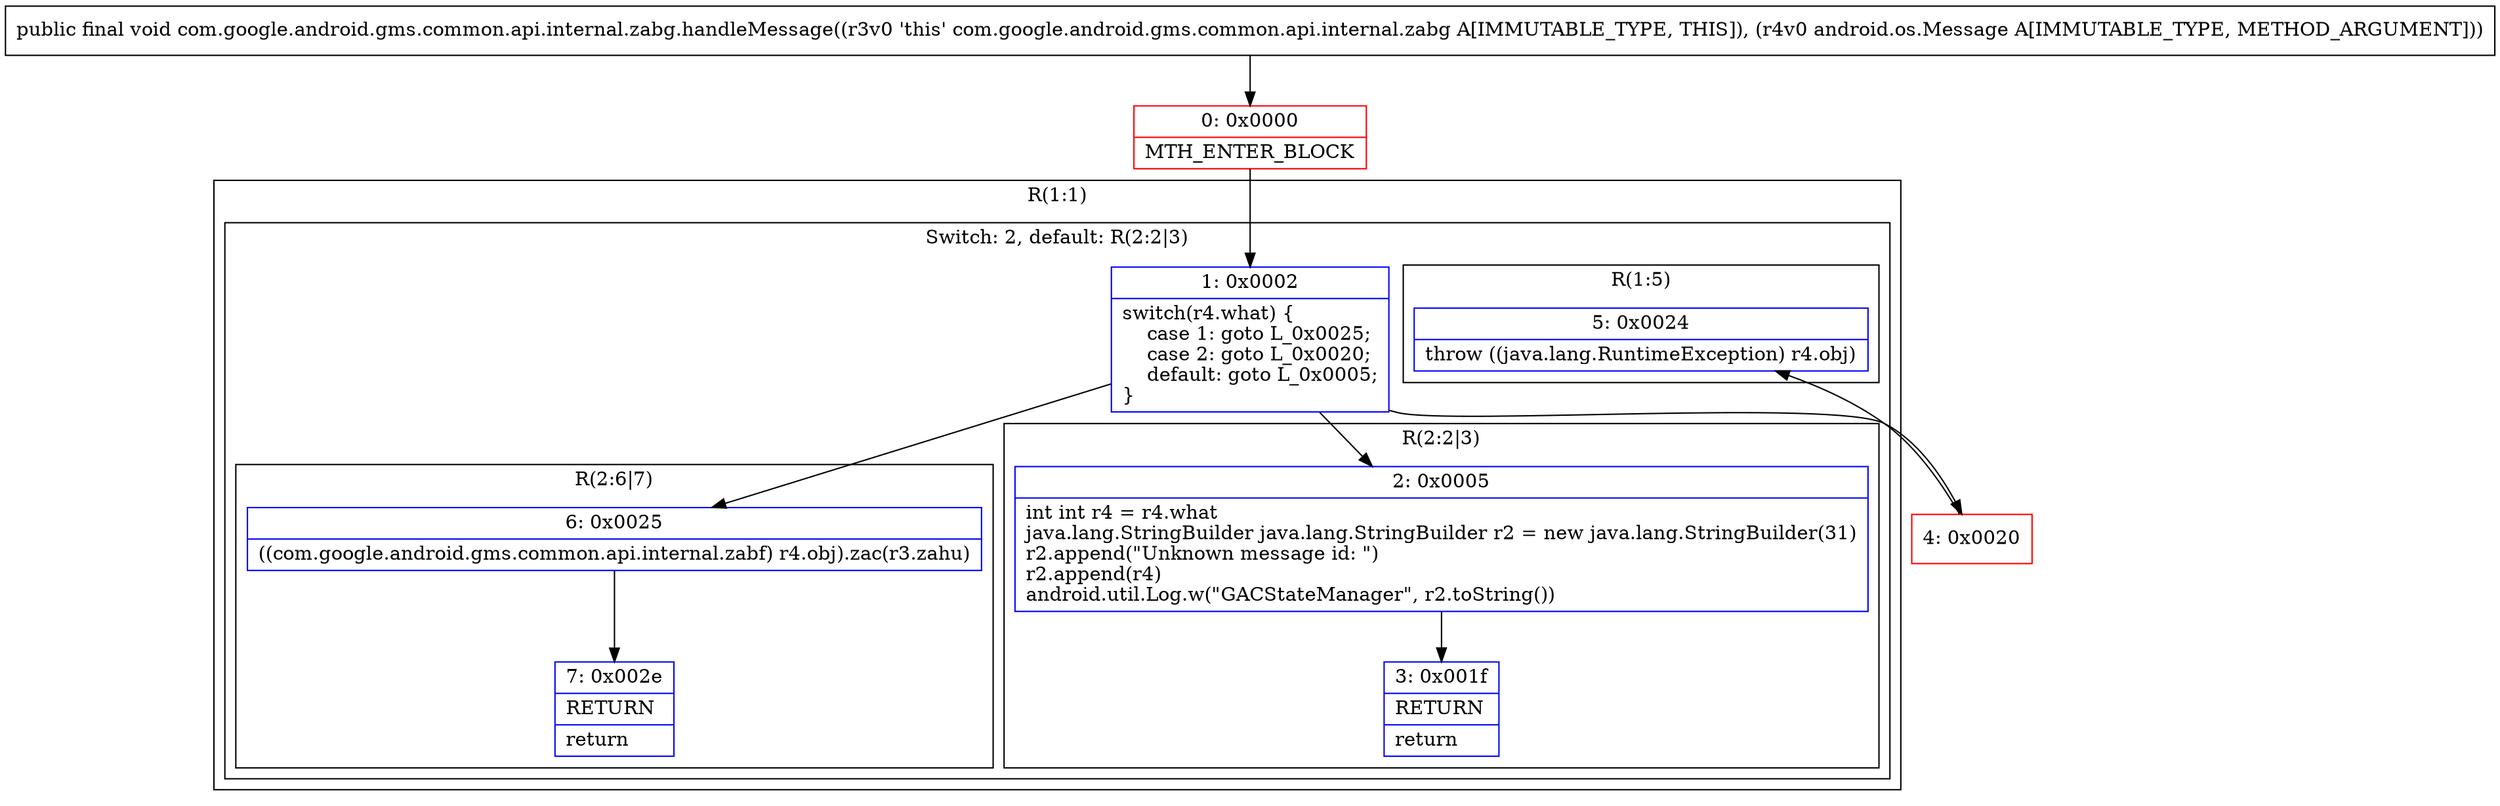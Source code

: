 digraph "CFG forcom.google.android.gms.common.api.internal.zabg.handleMessage(Landroid\/os\/Message;)V" {
subgraph cluster_Region_2025637716 {
label = "R(1:1)";
node [shape=record,color=blue];
subgraph cluster_SwitchRegion_28895672 {
label = "Switch: 2, default: R(2:2|3)";
node [shape=record,color=blue];
Node_1 [shape=record,label="{1\:\ 0x0002|switch(r4.what) \{\l    case 1: goto L_0x0025;\l    case 2: goto L_0x0020;\l    default: goto L_0x0005;\l\}\l}"];
subgraph cluster_Region_476511571 {
label = "R(2:6|7)";
node [shape=record,color=blue];
Node_6 [shape=record,label="{6\:\ 0x0025|((com.google.android.gms.common.api.internal.zabf) r4.obj).zac(r3.zahu)\l}"];
Node_7 [shape=record,label="{7\:\ 0x002e|RETURN\l|return\l}"];
}
subgraph cluster_Region_1937552516 {
label = "R(1:5)";
node [shape=record,color=blue];
Node_5 [shape=record,label="{5\:\ 0x0024|throw ((java.lang.RuntimeException) r4.obj)\l}"];
}
subgraph cluster_Region_1491596879 {
label = "R(2:2|3)";
node [shape=record,color=blue];
Node_2 [shape=record,label="{2\:\ 0x0005|int int r4 = r4.what\ljava.lang.StringBuilder java.lang.StringBuilder r2 = new java.lang.StringBuilder(31)\lr2.append(\"Unknown message id: \")\lr2.append(r4)\landroid.util.Log.w(\"GACStateManager\", r2.toString())\l}"];
Node_3 [shape=record,label="{3\:\ 0x001f|RETURN\l|return\l}"];
}
}
}
Node_0 [shape=record,color=red,label="{0\:\ 0x0000|MTH_ENTER_BLOCK\l}"];
Node_4 [shape=record,color=red,label="{4\:\ 0x0020}"];
MethodNode[shape=record,label="{public final void com.google.android.gms.common.api.internal.zabg.handleMessage((r3v0 'this' com.google.android.gms.common.api.internal.zabg A[IMMUTABLE_TYPE, THIS]), (r4v0 android.os.Message A[IMMUTABLE_TYPE, METHOD_ARGUMENT])) }"];
MethodNode -> Node_0;
Node_1 -> Node_2;
Node_1 -> Node_4;
Node_1 -> Node_6;
Node_6 -> Node_7;
Node_2 -> Node_3;
Node_0 -> Node_1;
Node_4 -> Node_5;
}

